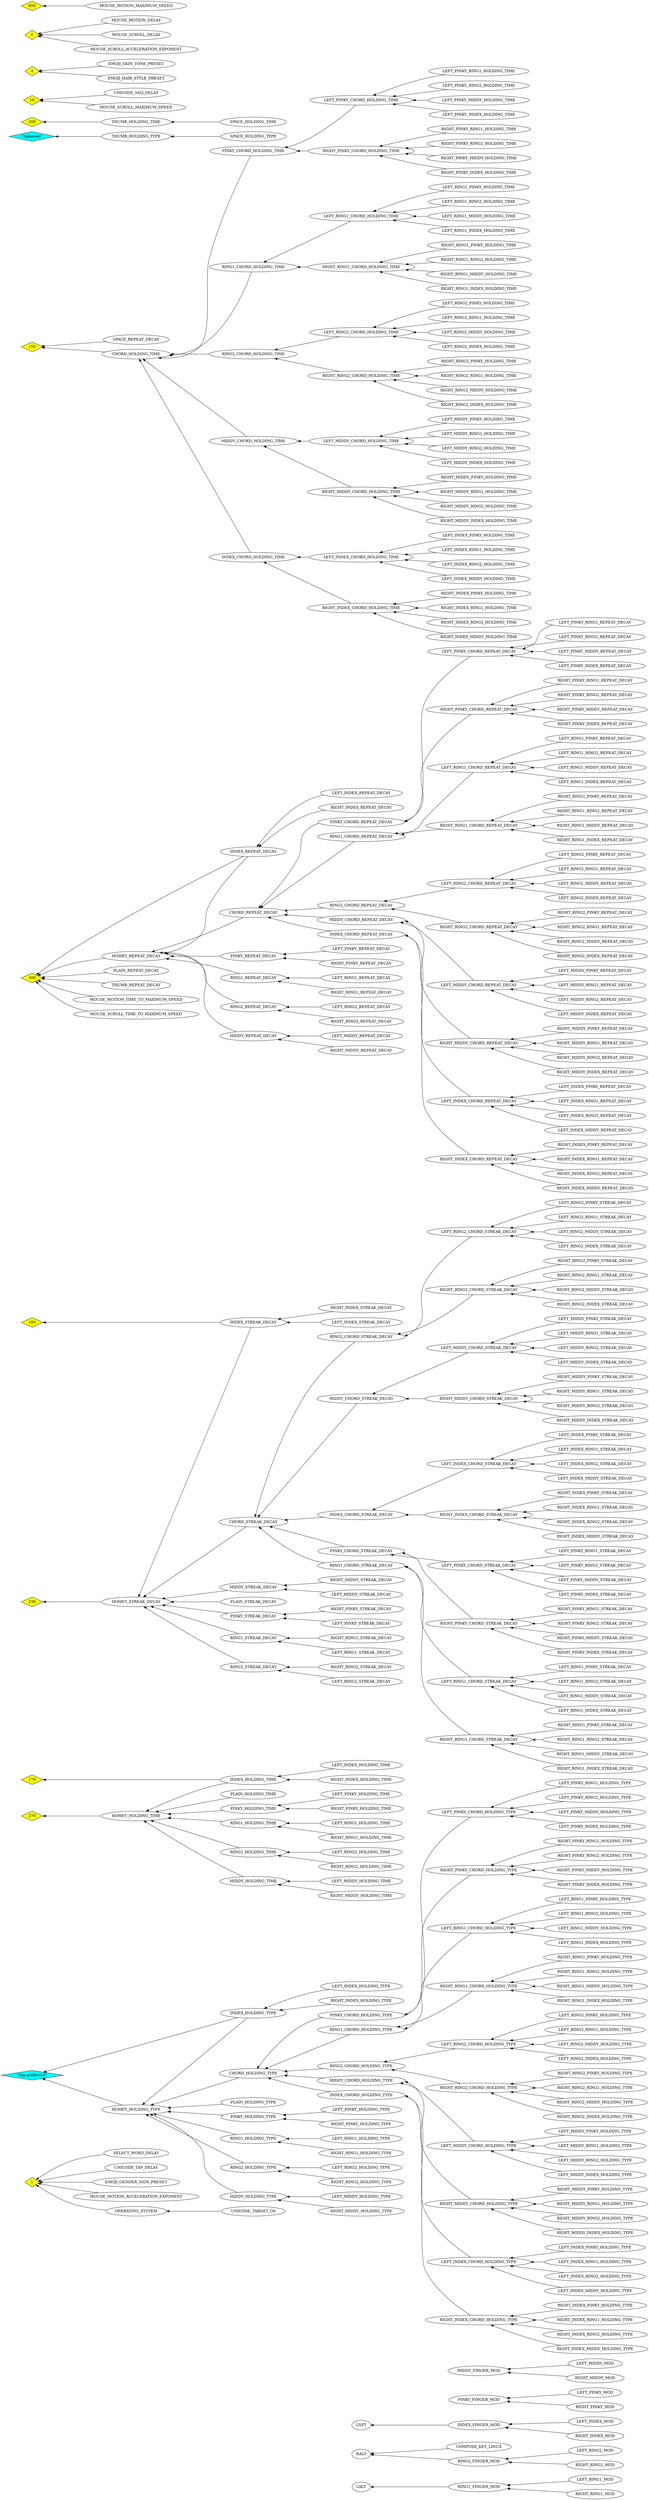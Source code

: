 digraph settings {
  graph [rankdir=RL]

  subgraph defaults {

    OPERATING_SYSTEM -> NUMBER_1

    RING1_FINGER_MOD -> LALT

    RING2_FINGER_MOD -> RALT

    INDEX_FINGER_MOD -> LSFT

    LEFT_PINKY_MOD -> PINKY_FINGER_MOD

    RIGHT_PINKY_MOD -> PINKY_FINGER_MOD

    LEFT_RING1_MOD -> RING1_FINGER_MOD

    RIGHT_RING1_MOD -> RING1_FINGER_MOD

    LEFT_RING2_MOD -> RING2_FINGER_MOD

    RIGHT_RING2_MOD -> RING2_FINGER_MOD

    LEFT_MIDDY_MOD -> MIDDY_FINGER_MOD

    RIGHT_MIDDY_MOD -> MIDDY_FINGER_MOD

    LEFT_INDEX_MOD -> INDEX_FINGER_MOD

    RIGHT_INDEX_MOD -> INDEX_FINGER_MOD

    HOMEY_HOLDING_TYPE -> "tap-preferred"

    HOMEY_HOLDING_TIME -> NUMBER_270

    HOMEY_STREAK_DECAY -> NUMBER_230

    HOMEY_REPEAT_DECAY -> NUMBER_300

    CHORD_HOLDING_TYPE -> HOMEY_HOLDING_TYPE

    CHORD_HOLDING_TIME -> NUMBER_150

    CHORD_STREAK_DECAY -> HOMEY_STREAK_DECAY

    CHORD_REPEAT_DECAY -> HOMEY_REPEAT_DECAY

    INDEX_HOLDING_TYPE -> "tap-preferred"

    INDEX_HOLDING_TIME -> NUMBER_170

    INDEX_STREAK_DECAY -> NUMBER_100

    INDEX_REPEAT_DECAY -> NUMBER_300

    PLAIN_HOLDING_TYPE -> HOMEY_HOLDING_TYPE

    PLAIN_HOLDING_TIME -> HOMEY_HOLDING_TIME

    PLAIN_STREAK_DECAY -> HOMEY_STREAK_DECAY

    PLAIN_REPEAT_DECAY -> NUMBER_300

    THUMB_HOLDING_TYPE -> "balanced"

    THUMB_HOLDING_TIME -> NUMBER_200

    THUMB_REPEAT_DECAY -> NUMBER_300

    SPACE_HOLDING_TYPE -> THUMB_HOLDING_TYPE

    SPACE_HOLDING_TIME -> THUMB_HOLDING_TIME

    SPACE_REPEAT_DECAY -> NUMBER_150

    PINKY_HOLDING_TYPE -> HOMEY_HOLDING_TYPE

    PINKY_CHORD_HOLDING_TYPE -> CHORD_HOLDING_TYPE

    LEFT_PINKY_CHORD_HOLDING_TYPE -> PINKY_CHORD_HOLDING_TYPE

    RIGHT_PINKY_CHORD_HOLDING_TYPE -> PINKY_CHORD_HOLDING_TYPE

    PINKY_HOLDING_TIME -> HOMEY_HOLDING_TIME

    PINKY_CHORD_HOLDING_TIME -> CHORD_HOLDING_TIME

    LEFT_PINKY_CHORD_HOLDING_TIME -> PINKY_CHORD_HOLDING_TIME

    RIGHT_PINKY_CHORD_HOLDING_TIME -> PINKY_CHORD_HOLDING_TIME

    PINKY_STREAK_DECAY -> HOMEY_STREAK_DECAY

    PINKY_CHORD_STREAK_DECAY -> CHORD_STREAK_DECAY

    LEFT_PINKY_CHORD_STREAK_DECAY -> PINKY_CHORD_STREAK_DECAY

    RIGHT_PINKY_CHORD_STREAK_DECAY -> PINKY_CHORD_STREAK_DECAY

    PINKY_REPEAT_DECAY -> HOMEY_REPEAT_DECAY

    PINKY_CHORD_REPEAT_DECAY -> CHORD_REPEAT_DECAY

    LEFT_PINKY_CHORD_REPEAT_DECAY -> PINKY_CHORD_REPEAT_DECAY

    RIGHT_PINKY_CHORD_REPEAT_DECAY -> PINKY_CHORD_REPEAT_DECAY

    RING1_HOLDING_TYPE -> HOMEY_HOLDING_TYPE

    RING1_CHORD_HOLDING_TYPE -> CHORD_HOLDING_TYPE

    LEFT_RING1_CHORD_HOLDING_TYPE -> RING1_CHORD_HOLDING_TYPE

    RIGHT_RING1_CHORD_HOLDING_TYPE -> RING1_CHORD_HOLDING_TYPE

    RING1_HOLDING_TIME -> HOMEY_HOLDING_TIME

    RING1_CHORD_HOLDING_TIME -> CHORD_HOLDING_TIME

    LEFT_RING1_CHORD_HOLDING_TIME -> RING1_CHORD_HOLDING_TIME

    RIGHT_RING1_CHORD_HOLDING_TIME -> RING1_CHORD_HOLDING_TIME

    RING1_STREAK_DECAY -> HOMEY_STREAK_DECAY

    RING1_CHORD_STREAK_DECAY -> CHORD_STREAK_DECAY

    LEFT_RING1_CHORD_STREAK_DECAY -> RING1_CHORD_STREAK_DECAY

    RIGHT_RING1_CHORD_STREAK_DECAY -> RING1_CHORD_STREAK_DECAY

    RING1_REPEAT_DECAY -> HOMEY_REPEAT_DECAY

    RING1_CHORD_REPEAT_DECAY -> CHORD_REPEAT_DECAY

    LEFT_RING1_CHORD_REPEAT_DECAY -> RING1_CHORD_REPEAT_DECAY

    RIGHT_RING1_CHORD_REPEAT_DECAY -> RING1_CHORD_REPEAT_DECAY

    RING2_HOLDING_TYPE -> HOMEY_HOLDING_TYPE

    RING2_CHORD_HOLDING_TYPE -> CHORD_HOLDING_TYPE

    LEFT_RING2_CHORD_HOLDING_TYPE -> RING2_CHORD_HOLDING_TYPE

    RIGHT_RING2_CHORD_HOLDING_TYPE -> RING2_CHORD_HOLDING_TYPE

    RING2_HOLDING_TIME -> HOMEY_HOLDING_TIME

    RING2_CHORD_HOLDING_TIME -> CHORD_HOLDING_TIME

    LEFT_RING2_CHORD_HOLDING_TIME -> RING2_CHORD_HOLDING_TIME

    RIGHT_RING2_CHORD_HOLDING_TIME -> RING2_CHORD_HOLDING_TIME

    RING2_STREAK_DECAY -> HOMEY_STREAK_DECAY

    RING2_CHORD_STREAK_DECAY -> CHORD_STREAK_DECAY

    LEFT_RING2_CHORD_STREAK_DECAY -> RING2_CHORD_STREAK_DECAY

    RIGHT_RING2_CHORD_STREAK_DECAY -> RING2_CHORD_STREAK_DECAY

    RING2_REPEAT_DECAY -> HOMEY_REPEAT_DECAY

    RING2_CHORD_REPEAT_DECAY -> CHORD_REPEAT_DECAY

    LEFT_RING2_CHORD_REPEAT_DECAY -> RING2_CHORD_REPEAT_DECAY

    RIGHT_RING2_CHORD_REPEAT_DECAY -> RING2_CHORD_REPEAT_DECAY

    MIDDY_HOLDING_TYPE -> HOMEY_HOLDING_TYPE

    MIDDY_CHORD_HOLDING_TYPE -> CHORD_HOLDING_TYPE

    LEFT_MIDDY_CHORD_HOLDING_TYPE -> MIDDY_CHORD_HOLDING_TYPE

    RIGHT_MIDDY_CHORD_HOLDING_TYPE -> MIDDY_CHORD_HOLDING_TYPE

    MIDDY_HOLDING_TIME -> HOMEY_HOLDING_TIME

    MIDDY_CHORD_HOLDING_TIME -> CHORD_HOLDING_TIME

    LEFT_MIDDY_CHORD_HOLDING_TIME -> MIDDY_CHORD_HOLDING_TIME

    RIGHT_MIDDY_CHORD_HOLDING_TIME -> MIDDY_CHORD_HOLDING_TIME

    MIDDY_STREAK_DECAY -> HOMEY_STREAK_DECAY

    MIDDY_CHORD_STREAK_DECAY -> CHORD_STREAK_DECAY

    LEFT_MIDDY_CHORD_STREAK_DECAY -> MIDDY_CHORD_STREAK_DECAY

    RIGHT_MIDDY_CHORD_STREAK_DECAY -> MIDDY_CHORD_STREAK_DECAY

    MIDDY_REPEAT_DECAY -> HOMEY_REPEAT_DECAY

    MIDDY_CHORD_REPEAT_DECAY -> CHORD_REPEAT_DECAY

    LEFT_MIDDY_CHORD_REPEAT_DECAY -> MIDDY_CHORD_REPEAT_DECAY

    RIGHT_MIDDY_CHORD_REPEAT_DECAY -> MIDDY_CHORD_REPEAT_DECAY

    INDEX_HOLDING_TYPE -> HOMEY_HOLDING_TYPE

    INDEX_CHORD_HOLDING_TYPE -> CHORD_HOLDING_TYPE

    LEFT_INDEX_CHORD_HOLDING_TYPE -> INDEX_CHORD_HOLDING_TYPE

    RIGHT_INDEX_CHORD_HOLDING_TYPE -> INDEX_CHORD_HOLDING_TYPE

    INDEX_HOLDING_TIME -> HOMEY_HOLDING_TIME

    INDEX_CHORD_HOLDING_TIME -> CHORD_HOLDING_TIME

    LEFT_INDEX_CHORD_HOLDING_TIME -> INDEX_CHORD_HOLDING_TIME

    RIGHT_INDEX_CHORD_HOLDING_TIME -> INDEX_CHORD_HOLDING_TIME

    INDEX_STREAK_DECAY -> HOMEY_STREAK_DECAY

    INDEX_CHORD_STREAK_DECAY -> CHORD_STREAK_DECAY

    LEFT_INDEX_CHORD_STREAK_DECAY -> INDEX_CHORD_STREAK_DECAY

    RIGHT_INDEX_CHORD_STREAK_DECAY -> INDEX_CHORD_STREAK_DECAY

    INDEX_REPEAT_DECAY -> HOMEY_REPEAT_DECAY

    INDEX_CHORD_REPEAT_DECAY -> CHORD_REPEAT_DECAY

    LEFT_INDEX_CHORD_REPEAT_DECAY -> INDEX_CHORD_REPEAT_DECAY

    RIGHT_INDEX_CHORD_REPEAT_DECAY -> INDEX_CHORD_REPEAT_DECAY

    LEFT_PINKY_HOLDING_TYPE -> PINKY_HOLDING_TYPE

    LEFT_PINKY_HOLDING_TIME -> PINKY_HOLDING_TIME

    LEFT_PINKY_STREAK_DECAY -> PINKY_STREAK_DECAY

    LEFT_PINKY_REPEAT_DECAY -> PINKY_REPEAT_DECAY

    RIGHT_PINKY_HOLDING_TYPE -> PINKY_HOLDING_TYPE

    RIGHT_PINKY_HOLDING_TIME -> PINKY_HOLDING_TIME

    RIGHT_PINKY_STREAK_DECAY -> PINKY_STREAK_DECAY

    RIGHT_PINKY_REPEAT_DECAY -> PINKY_REPEAT_DECAY

    LEFT_RING1_HOLDING_TYPE -> RING1_HOLDING_TYPE

    LEFT_RING1_HOLDING_TIME -> RING1_HOLDING_TIME

    LEFT_RING1_STREAK_DECAY -> RING1_STREAK_DECAY

    LEFT_RING1_REPEAT_DECAY -> RING1_REPEAT_DECAY

    RIGHT_RING1_HOLDING_TYPE -> RING1_HOLDING_TYPE

    RIGHT_RING1_HOLDING_TIME -> RING1_HOLDING_TIME

    RIGHT_RING1_STREAK_DECAY -> RING1_STREAK_DECAY

    RIGHT_RING1_REPEAT_DECAY -> RING1_REPEAT_DECAY

    LEFT_RING2_HOLDING_TYPE -> RING2_HOLDING_TYPE

    LEFT_RING2_HOLDING_TIME -> RING2_HOLDING_TIME

    LEFT_RING2_STREAK_DECAY -> RING2_STREAK_DECAY

    LEFT_RING2_REPEAT_DECAY -> RING2_REPEAT_DECAY

    RIGHT_RING2_HOLDING_TYPE -> RING2_HOLDING_TYPE

    RIGHT_RING2_HOLDING_TIME -> RING2_HOLDING_TIME

    RIGHT_RING2_STREAK_DECAY -> RING2_STREAK_DECAY

    RIGHT_RING2_REPEAT_DECAY -> RING2_REPEAT_DECAY

    LEFT_MIDDY_HOLDING_TYPE -> MIDDY_HOLDING_TYPE

    LEFT_MIDDY_HOLDING_TIME -> MIDDY_HOLDING_TIME

    LEFT_MIDDY_STREAK_DECAY -> MIDDY_STREAK_DECAY

    LEFT_MIDDY_REPEAT_DECAY -> MIDDY_REPEAT_DECAY

    RIGHT_MIDDY_HOLDING_TYPE -> MIDDY_HOLDING_TYPE

    RIGHT_MIDDY_HOLDING_TIME -> MIDDY_HOLDING_TIME

    RIGHT_MIDDY_STREAK_DECAY -> MIDDY_STREAK_DECAY

    RIGHT_MIDDY_REPEAT_DECAY -> MIDDY_REPEAT_DECAY

    LEFT_INDEX_HOLDING_TYPE -> INDEX_HOLDING_TYPE

    LEFT_INDEX_HOLDING_TIME -> INDEX_HOLDING_TIME

    LEFT_INDEX_STREAK_DECAY -> INDEX_STREAK_DECAY

    LEFT_INDEX_REPEAT_DECAY -> INDEX_REPEAT_DECAY

    RIGHT_INDEX_HOLDING_TYPE -> INDEX_HOLDING_TYPE

    RIGHT_INDEX_HOLDING_TIME -> INDEX_HOLDING_TIME

    RIGHT_INDEX_STREAK_DECAY -> INDEX_STREAK_DECAY

    RIGHT_INDEX_REPEAT_DECAY -> INDEX_REPEAT_DECAY

    LEFT_RING1_PINKY_HOLDING_TYPE -> LEFT_RING1_CHORD_HOLDING_TYPE

    LEFT_RING1_PINKY_HOLDING_TIME -> LEFT_RING1_CHORD_HOLDING_TIME

    LEFT_RING1_PINKY_STREAK_DECAY -> LEFT_RING1_CHORD_STREAK_DECAY

    LEFT_RING1_PINKY_REPEAT_DECAY -> LEFT_RING1_CHORD_REPEAT_DECAY

    LEFT_RING2_PINKY_HOLDING_TYPE -> LEFT_RING2_CHORD_HOLDING_TYPE

    LEFT_RING2_PINKY_HOLDING_TIME -> LEFT_RING2_CHORD_HOLDING_TIME

    LEFT_RING2_PINKY_STREAK_DECAY -> LEFT_RING2_CHORD_STREAK_DECAY

    LEFT_RING2_PINKY_REPEAT_DECAY -> LEFT_RING2_CHORD_REPEAT_DECAY

    LEFT_MIDDY_PINKY_HOLDING_TYPE -> LEFT_MIDDY_CHORD_HOLDING_TYPE

    LEFT_MIDDY_PINKY_HOLDING_TIME -> LEFT_MIDDY_CHORD_HOLDING_TIME

    LEFT_MIDDY_PINKY_STREAK_DECAY -> LEFT_MIDDY_CHORD_STREAK_DECAY

    LEFT_MIDDY_PINKY_REPEAT_DECAY -> LEFT_MIDDY_CHORD_REPEAT_DECAY

    LEFT_INDEX_PINKY_HOLDING_TYPE -> LEFT_INDEX_CHORD_HOLDING_TYPE

    LEFT_INDEX_PINKY_HOLDING_TIME -> LEFT_INDEX_CHORD_HOLDING_TIME

    LEFT_INDEX_PINKY_STREAK_DECAY -> LEFT_INDEX_CHORD_STREAK_DECAY

    LEFT_INDEX_PINKY_REPEAT_DECAY -> LEFT_INDEX_CHORD_REPEAT_DECAY

    RIGHT_RING1_PINKY_HOLDING_TYPE -> RIGHT_RING1_CHORD_HOLDING_TYPE

    RIGHT_RING1_PINKY_HOLDING_TIME -> RIGHT_RING1_CHORD_HOLDING_TIME

    RIGHT_RING1_PINKY_STREAK_DECAY -> RIGHT_RING1_CHORD_STREAK_DECAY

    RIGHT_RING1_PINKY_REPEAT_DECAY -> RIGHT_RING1_CHORD_REPEAT_DECAY

    RIGHT_RING2_PINKY_HOLDING_TYPE -> RIGHT_RING2_CHORD_HOLDING_TYPE

    RIGHT_RING2_PINKY_HOLDING_TIME -> RIGHT_RING2_CHORD_HOLDING_TIME

    RIGHT_RING2_PINKY_STREAK_DECAY -> RIGHT_RING2_CHORD_STREAK_DECAY

    RIGHT_RING2_PINKY_REPEAT_DECAY -> RIGHT_RING2_CHORD_REPEAT_DECAY

    RIGHT_MIDDY_PINKY_HOLDING_TYPE -> RIGHT_MIDDY_CHORD_HOLDING_TYPE

    RIGHT_MIDDY_PINKY_HOLDING_TIME -> RIGHT_MIDDY_CHORD_HOLDING_TIME

    RIGHT_MIDDY_PINKY_STREAK_DECAY -> RIGHT_MIDDY_CHORD_STREAK_DECAY

    RIGHT_MIDDY_PINKY_REPEAT_DECAY -> RIGHT_MIDDY_CHORD_REPEAT_DECAY

    RIGHT_INDEX_PINKY_HOLDING_TYPE -> RIGHT_INDEX_CHORD_HOLDING_TYPE

    RIGHT_INDEX_PINKY_HOLDING_TIME -> RIGHT_INDEX_CHORD_HOLDING_TIME

    RIGHT_INDEX_PINKY_STREAK_DECAY -> RIGHT_INDEX_CHORD_STREAK_DECAY

    RIGHT_INDEX_PINKY_REPEAT_DECAY -> RIGHT_INDEX_CHORD_REPEAT_DECAY

    LEFT_PINKY_RING1_HOLDING_TYPE -> LEFT_PINKY_CHORD_HOLDING_TYPE

    LEFT_PINKY_RING1_HOLDING_TIME -> LEFT_PINKY_CHORD_HOLDING_TIME

    LEFT_PINKY_RING1_STREAK_DECAY -> LEFT_PINKY_CHORD_STREAK_DECAY

    LEFT_PINKY_RING1_REPEAT_DECAY -> LEFT_PINKY_CHORD_REPEAT_DECAY

    LEFT_RING2_RING1_HOLDING_TYPE -> LEFT_RING2_CHORD_HOLDING_TYPE

    LEFT_RING2_RING1_HOLDING_TIME -> LEFT_RING2_CHORD_HOLDING_TIME

    LEFT_RING2_RING1_STREAK_DECAY -> LEFT_RING2_CHORD_STREAK_DECAY

    LEFT_RING2_RING1_REPEAT_DECAY -> LEFT_RING2_CHORD_REPEAT_DECAY

    LEFT_MIDDY_RING1_HOLDING_TYPE -> LEFT_MIDDY_CHORD_HOLDING_TYPE

    LEFT_MIDDY_RING1_HOLDING_TIME -> LEFT_MIDDY_CHORD_HOLDING_TIME

    LEFT_MIDDY_RING1_STREAK_DECAY -> LEFT_MIDDY_CHORD_STREAK_DECAY

    LEFT_MIDDY_RING1_REPEAT_DECAY -> LEFT_MIDDY_CHORD_REPEAT_DECAY

    LEFT_INDEX_RING1_HOLDING_TYPE -> LEFT_INDEX_CHORD_HOLDING_TYPE

    LEFT_INDEX_RING1_HOLDING_TIME -> LEFT_INDEX_CHORD_HOLDING_TIME

    LEFT_INDEX_RING1_STREAK_DECAY -> LEFT_INDEX_CHORD_STREAK_DECAY

    LEFT_INDEX_RING1_REPEAT_DECAY -> LEFT_INDEX_CHORD_REPEAT_DECAY

    RIGHT_PINKY_RING1_HOLDING_TYPE -> RIGHT_PINKY_CHORD_HOLDING_TYPE

    RIGHT_PINKY_RING1_HOLDING_TIME -> RIGHT_PINKY_CHORD_HOLDING_TIME

    RIGHT_PINKY_RING1_STREAK_DECAY -> RIGHT_PINKY_CHORD_STREAK_DECAY

    RIGHT_PINKY_RING1_REPEAT_DECAY -> RIGHT_PINKY_CHORD_REPEAT_DECAY

    RIGHT_RING2_RING1_HOLDING_TYPE -> RIGHT_RING2_CHORD_HOLDING_TYPE

    RIGHT_RING2_RING1_HOLDING_TIME -> RIGHT_RING2_CHORD_HOLDING_TIME

    RIGHT_RING2_RING1_STREAK_DECAY -> RIGHT_RING2_CHORD_STREAK_DECAY

    RIGHT_RING2_RING1_REPEAT_DECAY -> RIGHT_RING2_CHORD_REPEAT_DECAY

    RIGHT_MIDDY_RING1_HOLDING_TYPE -> RIGHT_MIDDY_CHORD_HOLDING_TYPE

    RIGHT_MIDDY_RING1_HOLDING_TIME -> RIGHT_MIDDY_CHORD_HOLDING_TIME

    RIGHT_MIDDY_RING1_STREAK_DECAY -> RIGHT_MIDDY_CHORD_STREAK_DECAY

    RIGHT_MIDDY_RING1_REPEAT_DECAY -> RIGHT_MIDDY_CHORD_REPEAT_DECAY

    RIGHT_INDEX_RING1_HOLDING_TYPE -> RIGHT_INDEX_CHORD_HOLDING_TYPE

    RIGHT_INDEX_RING1_HOLDING_TIME -> RIGHT_INDEX_CHORD_HOLDING_TIME

    RIGHT_INDEX_RING1_STREAK_DECAY -> RIGHT_INDEX_CHORD_STREAK_DECAY

    RIGHT_INDEX_RING1_REPEAT_DECAY -> RIGHT_INDEX_CHORD_REPEAT_DECAY

    LEFT_PINKY_RING2_HOLDING_TYPE -> LEFT_PINKY_CHORD_HOLDING_TYPE

    LEFT_PINKY_RING2_HOLDING_TIME -> LEFT_PINKY_CHORD_HOLDING_TIME

    LEFT_PINKY_RING2_STREAK_DECAY -> LEFT_PINKY_CHORD_STREAK_DECAY

    LEFT_PINKY_RING2_REPEAT_DECAY -> LEFT_PINKY_CHORD_REPEAT_DECAY

    LEFT_RING1_RING2_HOLDING_TYPE -> LEFT_RING1_CHORD_HOLDING_TYPE

    LEFT_RING1_RING2_HOLDING_TIME -> LEFT_RING1_CHORD_HOLDING_TIME

    LEFT_RING1_RING2_STREAK_DECAY -> LEFT_RING1_CHORD_STREAK_DECAY

    LEFT_RING1_RING2_REPEAT_DECAY -> LEFT_RING1_CHORD_REPEAT_DECAY

    LEFT_MIDDY_RING2_HOLDING_TYPE -> LEFT_MIDDY_CHORD_HOLDING_TYPE

    LEFT_MIDDY_RING2_HOLDING_TIME -> LEFT_MIDDY_CHORD_HOLDING_TIME

    LEFT_MIDDY_RING2_STREAK_DECAY -> LEFT_MIDDY_CHORD_STREAK_DECAY

    LEFT_MIDDY_RING2_REPEAT_DECAY -> LEFT_MIDDY_CHORD_REPEAT_DECAY

    LEFT_INDEX_RING2_HOLDING_TYPE -> LEFT_INDEX_CHORD_HOLDING_TYPE

    LEFT_INDEX_RING2_HOLDING_TIME -> LEFT_INDEX_CHORD_HOLDING_TIME

    LEFT_INDEX_RING2_STREAK_DECAY -> LEFT_INDEX_CHORD_STREAK_DECAY

    LEFT_INDEX_RING2_REPEAT_DECAY -> LEFT_INDEX_CHORD_REPEAT_DECAY

    RIGHT_PINKY_RING2_HOLDING_TYPE -> RIGHT_PINKY_CHORD_HOLDING_TYPE

    RIGHT_PINKY_RING2_HOLDING_TIME -> RIGHT_PINKY_CHORD_HOLDING_TIME

    RIGHT_PINKY_RING2_STREAK_DECAY -> RIGHT_PINKY_CHORD_STREAK_DECAY

    RIGHT_PINKY_RING2_REPEAT_DECAY -> RIGHT_PINKY_CHORD_REPEAT_DECAY

    RIGHT_RING1_RING2_HOLDING_TYPE -> RIGHT_RING1_CHORD_HOLDING_TYPE

    RIGHT_RING1_RING2_HOLDING_TIME -> RIGHT_RING1_CHORD_HOLDING_TIME

    RIGHT_RING1_RING2_STREAK_DECAY -> RIGHT_RING1_CHORD_STREAK_DECAY

    RIGHT_RING1_RING2_REPEAT_DECAY -> RIGHT_RING1_CHORD_REPEAT_DECAY

    RIGHT_MIDDY_RING2_HOLDING_TYPE -> RIGHT_MIDDY_CHORD_HOLDING_TYPE

    RIGHT_MIDDY_RING2_HOLDING_TIME -> RIGHT_MIDDY_CHORD_HOLDING_TIME

    RIGHT_MIDDY_RING2_STREAK_DECAY -> RIGHT_MIDDY_CHORD_STREAK_DECAY

    RIGHT_MIDDY_RING2_REPEAT_DECAY -> RIGHT_MIDDY_CHORD_REPEAT_DECAY

    RIGHT_INDEX_RING2_HOLDING_TYPE -> RIGHT_INDEX_CHORD_HOLDING_TYPE

    RIGHT_INDEX_RING2_HOLDING_TIME -> RIGHT_INDEX_CHORD_HOLDING_TIME

    RIGHT_INDEX_RING2_STREAK_DECAY -> RIGHT_INDEX_CHORD_STREAK_DECAY

    RIGHT_INDEX_RING2_REPEAT_DECAY -> RIGHT_INDEX_CHORD_REPEAT_DECAY

    LEFT_PINKY_MIDDY_HOLDING_TYPE -> LEFT_PINKY_CHORD_HOLDING_TYPE

    LEFT_PINKY_MIDDY_HOLDING_TIME -> LEFT_PINKY_CHORD_HOLDING_TIME

    LEFT_PINKY_MIDDY_STREAK_DECAY -> LEFT_PINKY_CHORD_STREAK_DECAY

    LEFT_PINKY_MIDDY_REPEAT_DECAY -> LEFT_PINKY_CHORD_REPEAT_DECAY

    LEFT_RING1_MIDDY_HOLDING_TYPE -> LEFT_RING1_CHORD_HOLDING_TYPE

    LEFT_RING1_MIDDY_HOLDING_TIME -> LEFT_RING1_CHORD_HOLDING_TIME

    LEFT_RING1_MIDDY_STREAK_DECAY -> LEFT_RING1_CHORD_STREAK_DECAY

    LEFT_RING1_MIDDY_REPEAT_DECAY -> LEFT_RING1_CHORD_REPEAT_DECAY

    LEFT_RING2_MIDDY_HOLDING_TYPE -> LEFT_RING2_CHORD_HOLDING_TYPE

    LEFT_RING2_MIDDY_HOLDING_TIME -> LEFT_RING2_CHORD_HOLDING_TIME

    LEFT_RING2_MIDDY_STREAK_DECAY -> LEFT_RING2_CHORD_STREAK_DECAY

    LEFT_RING2_MIDDY_REPEAT_DECAY -> LEFT_RING2_CHORD_REPEAT_DECAY

    LEFT_INDEX_MIDDY_HOLDING_TYPE -> LEFT_INDEX_CHORD_HOLDING_TYPE

    LEFT_INDEX_MIDDY_HOLDING_TIME -> LEFT_INDEX_CHORD_HOLDING_TIME

    LEFT_INDEX_MIDDY_STREAK_DECAY -> LEFT_INDEX_CHORD_STREAK_DECAY

    LEFT_INDEX_MIDDY_REPEAT_DECAY -> LEFT_INDEX_CHORD_REPEAT_DECAY

    RIGHT_PINKY_MIDDY_HOLDING_TYPE -> RIGHT_PINKY_CHORD_HOLDING_TYPE

    RIGHT_PINKY_MIDDY_HOLDING_TIME -> RIGHT_PINKY_CHORD_HOLDING_TIME

    RIGHT_PINKY_MIDDY_STREAK_DECAY -> RIGHT_PINKY_CHORD_STREAK_DECAY

    RIGHT_PINKY_MIDDY_REPEAT_DECAY -> RIGHT_PINKY_CHORD_REPEAT_DECAY

    RIGHT_RING1_MIDDY_HOLDING_TYPE -> RIGHT_RING1_CHORD_HOLDING_TYPE

    RIGHT_RING1_MIDDY_HOLDING_TIME -> RIGHT_RING1_CHORD_HOLDING_TIME

    RIGHT_RING1_MIDDY_STREAK_DECAY -> RIGHT_RING1_CHORD_STREAK_DECAY

    RIGHT_RING1_MIDDY_REPEAT_DECAY -> RIGHT_RING1_CHORD_REPEAT_DECAY

    RIGHT_RING2_MIDDY_HOLDING_TYPE -> RIGHT_RING2_CHORD_HOLDING_TYPE

    RIGHT_RING2_MIDDY_HOLDING_TIME -> RIGHT_RING2_CHORD_HOLDING_TIME

    RIGHT_RING2_MIDDY_STREAK_DECAY -> RIGHT_RING2_CHORD_STREAK_DECAY

    RIGHT_RING2_MIDDY_REPEAT_DECAY -> RIGHT_RING2_CHORD_REPEAT_DECAY

    RIGHT_INDEX_MIDDY_HOLDING_TYPE -> RIGHT_INDEX_CHORD_HOLDING_TYPE

    RIGHT_INDEX_MIDDY_HOLDING_TIME -> RIGHT_INDEX_CHORD_HOLDING_TIME

    RIGHT_INDEX_MIDDY_STREAK_DECAY -> RIGHT_INDEX_CHORD_STREAK_DECAY

    RIGHT_INDEX_MIDDY_REPEAT_DECAY -> RIGHT_INDEX_CHORD_REPEAT_DECAY

    LEFT_PINKY_INDEX_HOLDING_TYPE -> LEFT_PINKY_CHORD_HOLDING_TYPE

    LEFT_PINKY_INDEX_HOLDING_TIME -> LEFT_PINKY_CHORD_HOLDING_TIME

    LEFT_PINKY_INDEX_STREAK_DECAY -> LEFT_PINKY_CHORD_STREAK_DECAY

    LEFT_PINKY_INDEX_REPEAT_DECAY -> LEFT_PINKY_CHORD_REPEAT_DECAY

    LEFT_RING1_INDEX_HOLDING_TYPE -> LEFT_RING1_CHORD_HOLDING_TYPE

    LEFT_RING1_INDEX_HOLDING_TIME -> LEFT_RING1_CHORD_HOLDING_TIME

    LEFT_RING1_INDEX_STREAK_DECAY -> LEFT_RING1_CHORD_STREAK_DECAY

    LEFT_RING1_INDEX_REPEAT_DECAY -> LEFT_RING1_CHORD_REPEAT_DECAY

    LEFT_RING2_INDEX_HOLDING_TYPE -> LEFT_RING2_CHORD_HOLDING_TYPE

    LEFT_RING2_INDEX_HOLDING_TIME -> LEFT_RING2_CHORD_HOLDING_TIME

    LEFT_RING2_INDEX_STREAK_DECAY -> LEFT_RING2_CHORD_STREAK_DECAY

    LEFT_RING2_INDEX_REPEAT_DECAY -> LEFT_RING2_CHORD_REPEAT_DECAY

    LEFT_MIDDY_INDEX_HOLDING_TYPE -> LEFT_MIDDY_CHORD_HOLDING_TYPE

    LEFT_MIDDY_INDEX_HOLDING_TIME -> LEFT_MIDDY_CHORD_HOLDING_TIME

    LEFT_MIDDY_INDEX_STREAK_DECAY -> LEFT_MIDDY_CHORD_STREAK_DECAY

    LEFT_MIDDY_INDEX_REPEAT_DECAY -> LEFT_MIDDY_CHORD_REPEAT_DECAY

    RIGHT_PINKY_INDEX_HOLDING_TYPE -> RIGHT_PINKY_CHORD_HOLDING_TYPE

    RIGHT_PINKY_INDEX_HOLDING_TIME -> RIGHT_PINKY_CHORD_HOLDING_TIME

    RIGHT_PINKY_INDEX_STREAK_DECAY -> RIGHT_PINKY_CHORD_STREAK_DECAY

    RIGHT_PINKY_INDEX_REPEAT_DECAY -> RIGHT_PINKY_CHORD_REPEAT_DECAY

    RIGHT_RING1_INDEX_HOLDING_TYPE -> RIGHT_RING1_CHORD_HOLDING_TYPE

    RIGHT_RING1_INDEX_HOLDING_TIME -> RIGHT_RING1_CHORD_HOLDING_TIME

    RIGHT_RING1_INDEX_STREAK_DECAY -> RIGHT_RING1_CHORD_STREAK_DECAY

    RIGHT_RING1_INDEX_REPEAT_DECAY -> RIGHT_RING1_CHORD_REPEAT_DECAY

    RIGHT_RING2_INDEX_HOLDING_TYPE -> RIGHT_RING2_CHORD_HOLDING_TYPE

    RIGHT_RING2_INDEX_HOLDING_TIME -> RIGHT_RING2_CHORD_HOLDING_TIME

    RIGHT_RING2_INDEX_STREAK_DECAY -> RIGHT_RING2_CHORD_STREAK_DECAY

    RIGHT_RING2_INDEX_REPEAT_DECAY -> RIGHT_RING2_CHORD_REPEAT_DECAY

    RIGHT_MIDDY_INDEX_HOLDING_TYPE -> RIGHT_MIDDY_CHORD_HOLDING_TYPE

    RIGHT_MIDDY_INDEX_HOLDING_TIME -> RIGHT_MIDDY_CHORD_HOLDING_TIME

    RIGHT_MIDDY_INDEX_STREAK_DECAY -> RIGHT_MIDDY_CHORD_STREAK_DECAY

    RIGHT_MIDDY_INDEX_REPEAT_DECAY -> RIGHT_MIDDY_CHORD_REPEAT_DECAY

    SELECT_WORD_DELAY -> NUMBER_1

    UNICODE_TARGET_OS -> OPERATING_SYSTEM

    UNICODE_TAP_DELAY -> NUMBER_1

    UNICODE_SEQ_DELAY -> NUMBER_10

    COMPOSE_KEY_LINUX -> RALT

    EMOJI_GENDER_SIGN_PRESET -> NUMBER_1

    EMOJI_SKIN_TONE_PRESET -> NUMBER_4

    EMOJI_HAIR_STYLE_PRESET -> NUMBER_4

    MOUSE_MOTION_DELAY -> NUMBER_0

    MOUSE_MOTION_ACCELERATION_EXPONENT -> NUMBER_1

    MOUSE_MOTION_TIME_TO_MAXIMUM_SPEED -> NUMBER_300

    MOUSE_MOTION_MAXIMUM_SPEED -> NUMBER_600

    MOUSE_SCROLL_DELAY -> NUMBER_0

    MOUSE_SCROLL_ACCELERATION_EXPONENT -> NUMBER_0

    MOUSE_SCROLL_TIME_TO_MAXIMUM_SPEED -> NUMBER_300

    MOUSE_SCROLL_MAXIMUM_SPEED -> NUMBER_10

  }

  subgraph values {
    graph [rank=same]

    
      "tap-preferred" [label="\"tap-preferred\"", style=filled, fillcolor=cyan, shape=diamond]
    
      "balanced" [label="\"balanced\"", style=filled, fillcolor=cyan, shape=diamond]
    

    
      NUMBER_1 [label="1", style=filled, fillcolor=yellow, shape=diamond]
    
      NUMBER_270 [label="270", style=filled, fillcolor=yellow, shape=diamond]
    
      NUMBER_230 [label="230", style=filled, fillcolor=yellow, shape=diamond]
    
      NUMBER_300 [label="300", style=filled, fillcolor=yellow, shape=diamond]
    
      NUMBER_150 [label="150", style=filled, fillcolor=yellow, shape=diamond]
    
      NUMBER_170 [label="170", style=filled, fillcolor=yellow, shape=diamond]
    
      NUMBER_100 [label="100", style=filled, fillcolor=yellow, shape=diamond]
    
      NUMBER_200 [label="200", style=filled, fillcolor=yellow, shape=diamond]
    
      NUMBER_10 [label="10", style=filled, fillcolor=yellow, shape=diamond]
    
      NUMBER_4 [label="4", style=filled, fillcolor=yellow, shape=diamond]
    
      NUMBER_0 [label="0", style=filled, fillcolor=yellow, shape=diamond]
    
      NUMBER_600 [label="600", style=filled, fillcolor=yellow, shape=diamond]
    
  }
}

